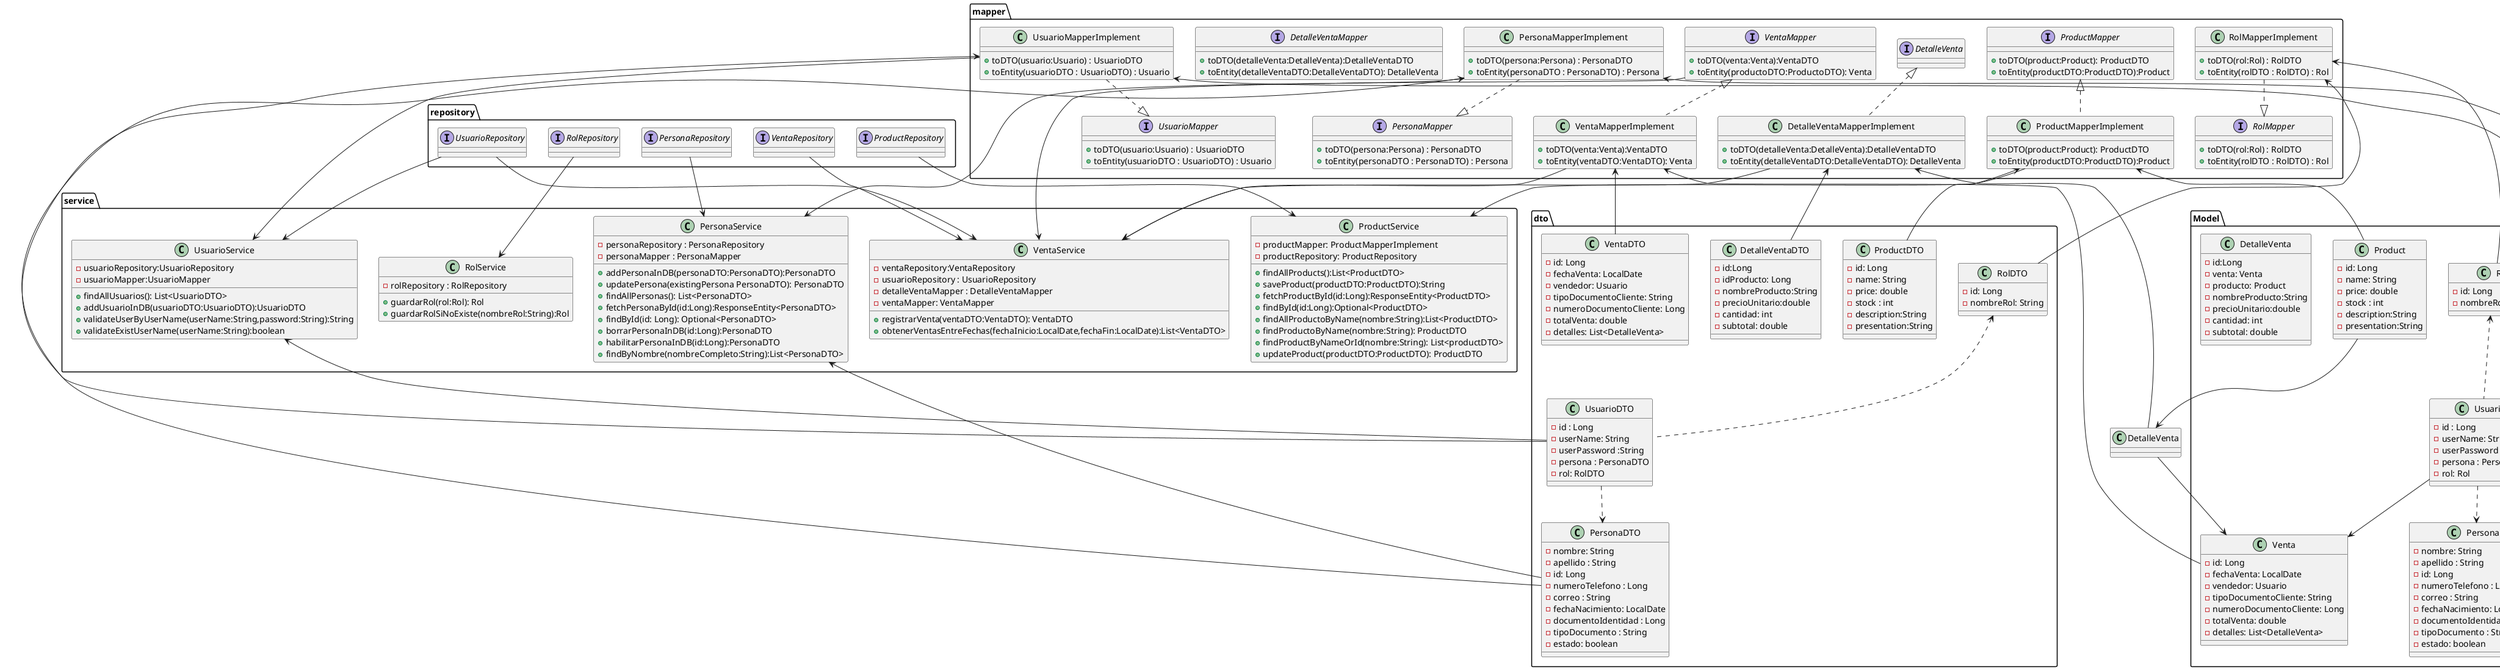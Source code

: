@startuml
package Model{
    class Persona{
        - nombre: String
        - apellido : String 
        - id: Long
        - numeroTelefono : Long
        - correo : String
        - fechaNacimiento: LocalDate
        - documentoIdentidad : Long
        - tipoDocumento : String
        - estado: boolean

    }

    class Rol{
        - id: Long 
        - nombreRol: String 
    }
    class Usuario{
        - id : Long
        -userName: String
        -userPassword :String
        -persona : Persona
        - rol: Rol
    }
    class Product{
        - id: Long
        - name: String
        - price: double
        - stock : int 
        - description:String
        - presentation:String
    }
    class DetalleVenta{
        - id:Long
        - venta: Venta
        - producto: Product
        - nombreProducto:String
        - precioUnitario:double
        - cantidad: int
        - subtotal: double 
    }
    class Venta{
        - id: Long
        - fechaVenta: LocalDate
        - vendedor: Usuario
        - tipoDocumentoCliente: String
        - numeroDocumentoCliente: Long
        - totalVenta: double
        - detalles: List<DetalleVenta> 
        
    }
    Usuario ..> Persona
    Rol <.. Usuario

}
package dto{
    class PersonaDTO{
        - nombre: String
        - apellido : String 
        - id: Long
        - numeroTelefono : Long
        - correo : String
        - fechaNacimiento: LocalDate
        - documentoIdentidad : Long
        - tipoDocumento : String
        - estado: boolean
    }
    class RolDTO{
        - id: Long 
        - nombreRol: String
    }
    class UsuarioDTO{
         - id : Long
        -userName: String
        -userPassword :String
        -persona : PersonaDTO
        - rol: RolDTO
    }
    class ProductDTO{
        - id: Long
        - name: String
        - price: double
        - stock : int 
        - description:String
        - presentation:String
    }
    class VentaDTO{
        - id: Long
        - fechaVenta: LocalDate
        - vendedor: Usuario
        - tipoDocumentoCliente: String
        - numeroDocumentoCliente: Long
        - totalVenta: double
        - detalles: List<DetalleVenta>
    }
    class DetalleVentaDTO{
        - id:Long
        - idProducto: Long
        - nombreProducto:String
        - precioUnitario:double
        - cantidad: int
        - subtotal: double
    }
}

package mapper{
    interface PersonaMapper{
        + toDTO(persona:Persona) : PersonaDTO
        + toEntity(personaDTO : PersonaDTO) : Persona
    }
    class PersonaMapperImplement{
        + toDTO(persona:Persona) : PersonaDTO
        + toEntity(personaDTO : PersonaDTO) : Persona
    }
    interface RolMapper{
        + toDTO(rol:Rol) : RolDTO
        + toEntity(rolDTO : RolDTO) : Rol
    }
    class RolMapperImplement{
        + toDTO(rol:Rol) : RolDTO
        + toEntity(rolDTO : RolDTO) : Rol
    }
    interface UsuarioMapper{
        + toDTO(usuario:Usuario) : UsuarioDTO
        + toEntity(usuarioDTO : UsuarioDTO) : Usuario
    }
    class UsuarioMapperImplement{
        + toDTO(usuario:Usuario) : UsuarioDTO
        + toEntity(usuarioDTO : UsuarioDTO) : Usuario
    }
    interface ProductMapper{
        + toDTO(product:Product): ProductDTO
        + toEntity(productDTO:ProductDTO):Product
    }
    class ProductMapperImplement{
        + toDTO(product:Product): ProductDTO
        + toEntity(productDTO:ProductDTO):Product
    }
    interface VentaMapper{
        + toDTO(venta:Venta):VentaDTO
        + toEntity(productoDTO:ProductoDTO): Venta
    }
    class VentaMapperImplement implements VentaMapper{
        + toDTO(venta:Venta):VentaDTO
        + toEntity(ventaDTO:VentaDTO): Venta
    }
    interface DetalleVentaMapper{
        + toDTO(detalleVenta:DetalleVenta):DetalleVentaDTO
        + toEntity(detalleVentaDTO:DetalleVentaDTO): DetalleVenta
    }
    class DetalleVentaMapperImplement implements DetalleVenta{
        + toDTO(detalleVenta:DetalleVenta):DetalleVentaDTO
        + toEntity(detalleVentaDTO:DetalleVentaDTO): DetalleVenta
    }
}
package service{
    class PersonaService{
        - personaRepository : PersonaRepository
        - personaMapper : PersonaMapper
        + addPersonaInDB(personaDTO:PersonaDTO):PersonaDTO
        + updatePersona(existingPersona PersonaDTO): PersonaDTO
        + findAllPersonas(): List<PersonaDTO>
        + fetchPersonaById(id:Long):ResponseEntity<PersonaDTO>
        + findById(id: Long): Optional<PersonaDTO>
        + borrarPersonaInDB(id:Long):PersonaDTO
        + habilitarPersonaInDB(id:Long):PersonaDTO
        + findByNombre(nombreCompleto:String):List<PersonaDTO>

        
    }
    class RolService{
        - rolRepository : RolRepository
        + guardarRol(rol:Rol): Rol
        + guardarRolSiNoExiste(nombreRol:String):Rol
    }
    class UsuarioService{
        - usuarioRepository:UsuarioRepository
        - usuarioMapper:UsuarioMapper
        + findAllUsuarios(): List<UsuarioDTO>
        + addUsuarioInDB(usuarioDTO:UsuarioDTO):UsuarioDTO
        + validateUserByUserName(userName:String,password:String):String
        + validateExistUserName(userName:String):boolean
    }
    class VentaService{
        - ventaRepository:VentaRepository
        - usuarioRepository : UsuarioRepository
        - detalleVentaMapper : DetalleVentaMapper
        - ventaMapper: VentaMapper
        + registrarVenta(ventaDTO:VentaDTO): VentaDTO
        + obtenerVentasEntreFechas(fechaInicio:LocalDate,fechaFin:LocalDate):List<VentaDTO>
    }
    class ProductService{
        - productMapper: ProductMapperImplement
        - productRepository: ProductRepository
        + findAllProducts():List<ProductDTO>
        + saveProduct(productDTO:ProductDTO):String
        + fetchProductById(id:Long):ResponseEntity<ProductDTO>
        + findById(id:Long):Optional<ProductDTO>
        + findAllProductoByName(nombre:String):List<ProductDTO>
        + findProductoByName(nombre:String): ProductDTO
        + findProductByNameOrId(nombre:String): List<productDTO>
        + updateProduct(productDTO:ProductDTO): ProductDTO

    }
}
package repository{
    interface PersonaRepository{}
    interface RolRepository{}
    interface UsuarioRepository{}
    interface ProductRepository{}
    interface VentaRepository{}

}
PersonaService <-- PersonaRepository
PersonaService <-- PersonaMapperImplement
RolService <-- RolRepository
UsuarioService <-- UsuarioRepository
UsuarioService <-- UsuarioMapperImplement
PersonaMapperImplement ..|> PersonaMapper
RolMapperImplement ..|> RolMapper
UsuarioMapperImplement ..|> UsuarioMapper
UsuarioDTO ..> PersonaDTO
RolDTO <.. UsuarioDTO
UsuarioMapperImplement <-- Usuario
UsuarioMapperImplement <-- UsuarioDTO
RolMapperImplement <-- Rol
RolMapperImplement <-- RolDTO
PersonaMapperImplement <-- Persona
PersonaMapperImplement <-- PersonaDTO
UsuarioService <-- UsuarioDTO
PersonaService <-- PersonaDTO
ProductMapper <|.. ProductMapperImplement
ProductRepository --> ProductService
ProductMapperImplement --> ProductService
ProductMapperImplement <-- Product
ProductMapperImplement <-- ProductDTO
DetalleVentaMapperImplement <-- DetalleVenta
DetalleVentaMapperImplement <-- DetalleVentaDTO
DetalleVentaMapperImplement --> VentaService
VentaMapperImplement <-- Venta
VentaMapperImplement <-- VentaDTO
VentaMapperImplement --> VentaService
DetalleVenta --> Venta
Usuario --> Venta
Product --> DetalleVenta
VentaRepository --> VentaService
UsuarioRepository --> VentaService
VentaMapper --> VentaService

@enduml